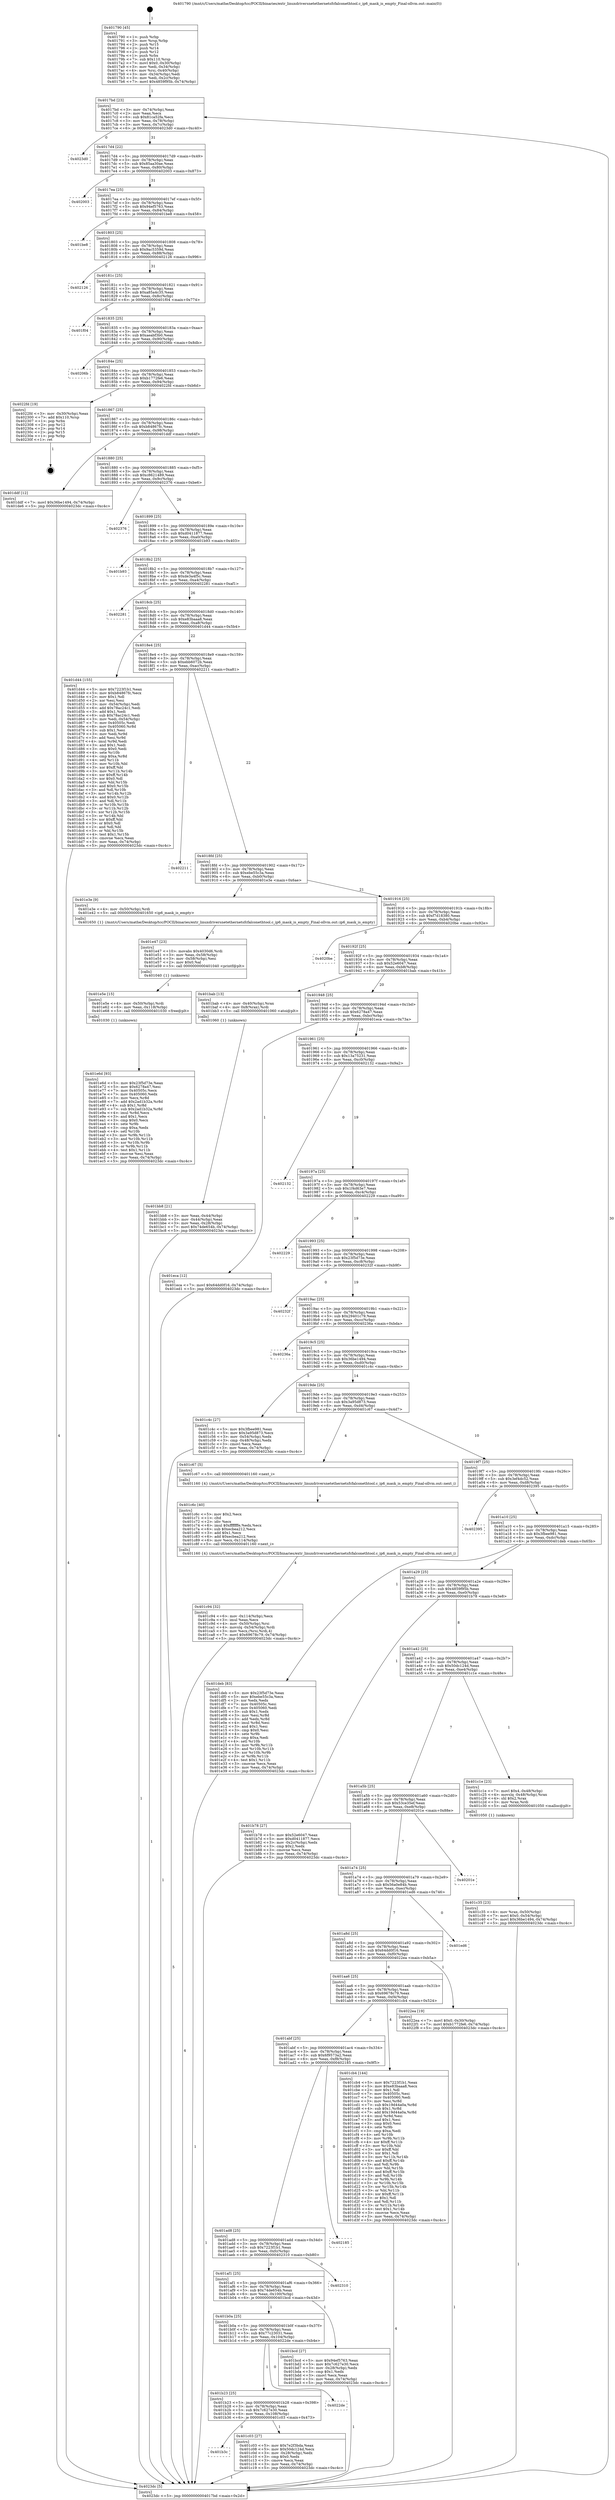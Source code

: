 digraph "0x401790" {
  label = "0x401790 (/mnt/c/Users/mathe/Desktop/tcc/POCII/binaries/extr_linuxdriversnetethernetsfcfalconethtool.c_ip6_mask_is_empty_Final-ollvm.out::main(0))"
  labelloc = "t"
  node[shape=record]

  Entry [label="",width=0.3,height=0.3,shape=circle,fillcolor=black,style=filled]
  "0x4017bd" [label="{
     0x4017bd [23]\l
     | [instrs]\l
     &nbsp;&nbsp;0x4017bd \<+3\>: mov -0x74(%rbp),%eax\l
     &nbsp;&nbsp;0x4017c0 \<+2\>: mov %eax,%ecx\l
     &nbsp;&nbsp;0x4017c2 \<+6\>: sub $0x81ca52fa,%ecx\l
     &nbsp;&nbsp;0x4017c8 \<+3\>: mov %eax,-0x78(%rbp)\l
     &nbsp;&nbsp;0x4017cb \<+3\>: mov %ecx,-0x7c(%rbp)\l
     &nbsp;&nbsp;0x4017ce \<+6\>: je 00000000004023d0 \<main+0xc40\>\l
  }"]
  "0x4023d0" [label="{
     0x4023d0\l
  }", style=dashed]
  "0x4017d4" [label="{
     0x4017d4 [22]\l
     | [instrs]\l
     &nbsp;&nbsp;0x4017d4 \<+5\>: jmp 00000000004017d9 \<main+0x49\>\l
     &nbsp;&nbsp;0x4017d9 \<+3\>: mov -0x78(%rbp),%eax\l
     &nbsp;&nbsp;0x4017dc \<+5\>: sub $0x85aa30ae,%eax\l
     &nbsp;&nbsp;0x4017e1 \<+3\>: mov %eax,-0x80(%rbp)\l
     &nbsp;&nbsp;0x4017e4 \<+6\>: je 0000000000402003 \<main+0x873\>\l
  }"]
  Exit [label="",width=0.3,height=0.3,shape=circle,fillcolor=black,style=filled,peripheries=2]
  "0x402003" [label="{
     0x402003\l
  }", style=dashed]
  "0x4017ea" [label="{
     0x4017ea [25]\l
     | [instrs]\l
     &nbsp;&nbsp;0x4017ea \<+5\>: jmp 00000000004017ef \<main+0x5f\>\l
     &nbsp;&nbsp;0x4017ef \<+3\>: mov -0x78(%rbp),%eax\l
     &nbsp;&nbsp;0x4017f2 \<+5\>: sub $0x94ef5763,%eax\l
     &nbsp;&nbsp;0x4017f7 \<+6\>: mov %eax,-0x84(%rbp)\l
     &nbsp;&nbsp;0x4017fd \<+6\>: je 0000000000401be8 \<main+0x458\>\l
  }"]
  "0x401e6d" [label="{
     0x401e6d [93]\l
     | [instrs]\l
     &nbsp;&nbsp;0x401e6d \<+5\>: mov $0x23f5d73e,%eax\l
     &nbsp;&nbsp;0x401e72 \<+5\>: mov $0x6278a47,%esi\l
     &nbsp;&nbsp;0x401e77 \<+7\>: mov 0x40505c,%ecx\l
     &nbsp;&nbsp;0x401e7e \<+7\>: mov 0x405060,%edx\l
     &nbsp;&nbsp;0x401e85 \<+3\>: mov %ecx,%r8d\l
     &nbsp;&nbsp;0x401e88 \<+7\>: add $0x2ad1b32a,%r8d\l
     &nbsp;&nbsp;0x401e8f \<+4\>: sub $0x1,%r8d\l
     &nbsp;&nbsp;0x401e93 \<+7\>: sub $0x2ad1b32a,%r8d\l
     &nbsp;&nbsp;0x401e9a \<+4\>: imul %r8d,%ecx\l
     &nbsp;&nbsp;0x401e9e \<+3\>: and $0x1,%ecx\l
     &nbsp;&nbsp;0x401ea1 \<+3\>: cmp $0x0,%ecx\l
     &nbsp;&nbsp;0x401ea4 \<+4\>: sete %r9b\l
     &nbsp;&nbsp;0x401ea8 \<+3\>: cmp $0xa,%edx\l
     &nbsp;&nbsp;0x401eab \<+4\>: setl %r10b\l
     &nbsp;&nbsp;0x401eaf \<+3\>: mov %r9b,%r11b\l
     &nbsp;&nbsp;0x401eb2 \<+3\>: and %r10b,%r11b\l
     &nbsp;&nbsp;0x401eb5 \<+3\>: xor %r10b,%r9b\l
     &nbsp;&nbsp;0x401eb8 \<+3\>: or %r9b,%r11b\l
     &nbsp;&nbsp;0x401ebb \<+4\>: test $0x1,%r11b\l
     &nbsp;&nbsp;0x401ebf \<+3\>: cmovne %esi,%eax\l
     &nbsp;&nbsp;0x401ec2 \<+3\>: mov %eax,-0x74(%rbp)\l
     &nbsp;&nbsp;0x401ec5 \<+5\>: jmp 00000000004023dc \<main+0xc4c\>\l
  }"]
  "0x401be8" [label="{
     0x401be8\l
  }", style=dashed]
  "0x401803" [label="{
     0x401803 [25]\l
     | [instrs]\l
     &nbsp;&nbsp;0x401803 \<+5\>: jmp 0000000000401808 \<main+0x78\>\l
     &nbsp;&nbsp;0x401808 \<+3\>: mov -0x78(%rbp),%eax\l
     &nbsp;&nbsp;0x40180b \<+5\>: sub $0x9ac5359d,%eax\l
     &nbsp;&nbsp;0x401810 \<+6\>: mov %eax,-0x88(%rbp)\l
     &nbsp;&nbsp;0x401816 \<+6\>: je 0000000000402126 \<main+0x996\>\l
  }"]
  "0x401e5e" [label="{
     0x401e5e [15]\l
     | [instrs]\l
     &nbsp;&nbsp;0x401e5e \<+4\>: mov -0x50(%rbp),%rdi\l
     &nbsp;&nbsp;0x401e62 \<+6\>: mov %eax,-0x118(%rbp)\l
     &nbsp;&nbsp;0x401e68 \<+5\>: call 0000000000401030 \<free@plt\>\l
     | [calls]\l
     &nbsp;&nbsp;0x401030 \{1\} (unknown)\l
  }"]
  "0x402126" [label="{
     0x402126\l
  }", style=dashed]
  "0x40181c" [label="{
     0x40181c [25]\l
     | [instrs]\l
     &nbsp;&nbsp;0x40181c \<+5\>: jmp 0000000000401821 \<main+0x91\>\l
     &nbsp;&nbsp;0x401821 \<+3\>: mov -0x78(%rbp),%eax\l
     &nbsp;&nbsp;0x401824 \<+5\>: sub $0xa85a4c35,%eax\l
     &nbsp;&nbsp;0x401829 \<+6\>: mov %eax,-0x8c(%rbp)\l
     &nbsp;&nbsp;0x40182f \<+6\>: je 0000000000401f04 \<main+0x774\>\l
  }"]
  "0x401e47" [label="{
     0x401e47 [23]\l
     | [instrs]\l
     &nbsp;&nbsp;0x401e47 \<+10\>: movabs $0x4030d6,%rdi\l
     &nbsp;&nbsp;0x401e51 \<+3\>: mov %eax,-0x58(%rbp)\l
     &nbsp;&nbsp;0x401e54 \<+3\>: mov -0x58(%rbp),%esi\l
     &nbsp;&nbsp;0x401e57 \<+2\>: mov $0x0,%al\l
     &nbsp;&nbsp;0x401e59 \<+5\>: call 0000000000401040 \<printf@plt\>\l
     | [calls]\l
     &nbsp;&nbsp;0x401040 \{1\} (unknown)\l
  }"]
  "0x401f04" [label="{
     0x401f04\l
  }", style=dashed]
  "0x401835" [label="{
     0x401835 [25]\l
     | [instrs]\l
     &nbsp;&nbsp;0x401835 \<+5\>: jmp 000000000040183a \<main+0xaa\>\l
     &nbsp;&nbsp;0x40183a \<+3\>: mov -0x78(%rbp),%eax\l
     &nbsp;&nbsp;0x40183d \<+5\>: sub $0xaeabf3b0,%eax\l
     &nbsp;&nbsp;0x401842 \<+6\>: mov %eax,-0x90(%rbp)\l
     &nbsp;&nbsp;0x401848 \<+6\>: je 000000000040206b \<main+0x8db\>\l
  }"]
  "0x401c94" [label="{
     0x401c94 [32]\l
     | [instrs]\l
     &nbsp;&nbsp;0x401c94 \<+6\>: mov -0x114(%rbp),%ecx\l
     &nbsp;&nbsp;0x401c9a \<+3\>: imul %eax,%ecx\l
     &nbsp;&nbsp;0x401c9d \<+4\>: mov -0x50(%rbp),%rsi\l
     &nbsp;&nbsp;0x401ca1 \<+4\>: movslq -0x54(%rbp),%rdi\l
     &nbsp;&nbsp;0x401ca5 \<+3\>: mov %ecx,(%rsi,%rdi,4)\l
     &nbsp;&nbsp;0x401ca8 \<+7\>: movl $0x69678c79,-0x74(%rbp)\l
     &nbsp;&nbsp;0x401caf \<+5\>: jmp 00000000004023dc \<main+0xc4c\>\l
  }"]
  "0x40206b" [label="{
     0x40206b\l
  }", style=dashed]
  "0x40184e" [label="{
     0x40184e [25]\l
     | [instrs]\l
     &nbsp;&nbsp;0x40184e \<+5\>: jmp 0000000000401853 \<main+0xc3\>\l
     &nbsp;&nbsp;0x401853 \<+3\>: mov -0x78(%rbp),%eax\l
     &nbsp;&nbsp;0x401856 \<+5\>: sub $0xb1772fe6,%eax\l
     &nbsp;&nbsp;0x40185b \<+6\>: mov %eax,-0x94(%rbp)\l
     &nbsp;&nbsp;0x401861 \<+6\>: je 00000000004022fd \<main+0xb6d\>\l
  }"]
  "0x401c6c" [label="{
     0x401c6c [40]\l
     | [instrs]\l
     &nbsp;&nbsp;0x401c6c \<+5\>: mov $0x2,%ecx\l
     &nbsp;&nbsp;0x401c71 \<+1\>: cltd\l
     &nbsp;&nbsp;0x401c72 \<+2\>: idiv %ecx\l
     &nbsp;&nbsp;0x401c74 \<+6\>: imul $0xfffffffe,%edx,%ecx\l
     &nbsp;&nbsp;0x401c7a \<+6\>: sub $0xecbea212,%ecx\l
     &nbsp;&nbsp;0x401c80 \<+3\>: add $0x1,%ecx\l
     &nbsp;&nbsp;0x401c83 \<+6\>: add $0xecbea212,%ecx\l
     &nbsp;&nbsp;0x401c89 \<+6\>: mov %ecx,-0x114(%rbp)\l
     &nbsp;&nbsp;0x401c8f \<+5\>: call 0000000000401160 \<next_i\>\l
     | [calls]\l
     &nbsp;&nbsp;0x401160 \{4\} (/mnt/c/Users/mathe/Desktop/tcc/POCII/binaries/extr_linuxdriversnetethernetsfcfalconethtool.c_ip6_mask_is_empty_Final-ollvm.out::next_i)\l
  }"]
  "0x4022fd" [label="{
     0x4022fd [19]\l
     | [instrs]\l
     &nbsp;&nbsp;0x4022fd \<+3\>: mov -0x30(%rbp),%eax\l
     &nbsp;&nbsp;0x402300 \<+7\>: add $0x110,%rsp\l
     &nbsp;&nbsp;0x402307 \<+1\>: pop %rbx\l
     &nbsp;&nbsp;0x402308 \<+2\>: pop %r12\l
     &nbsp;&nbsp;0x40230a \<+2\>: pop %r14\l
     &nbsp;&nbsp;0x40230c \<+2\>: pop %r15\l
     &nbsp;&nbsp;0x40230e \<+1\>: pop %rbp\l
     &nbsp;&nbsp;0x40230f \<+1\>: ret\l
  }"]
  "0x401867" [label="{
     0x401867 [25]\l
     | [instrs]\l
     &nbsp;&nbsp;0x401867 \<+5\>: jmp 000000000040186c \<main+0xdc\>\l
     &nbsp;&nbsp;0x40186c \<+3\>: mov -0x78(%rbp),%eax\l
     &nbsp;&nbsp;0x40186f \<+5\>: sub $0xb84867fc,%eax\l
     &nbsp;&nbsp;0x401874 \<+6\>: mov %eax,-0x98(%rbp)\l
     &nbsp;&nbsp;0x40187a \<+6\>: je 0000000000401ddf \<main+0x64f\>\l
  }"]
  "0x401c35" [label="{
     0x401c35 [23]\l
     | [instrs]\l
     &nbsp;&nbsp;0x401c35 \<+4\>: mov %rax,-0x50(%rbp)\l
     &nbsp;&nbsp;0x401c39 \<+7\>: movl $0x0,-0x54(%rbp)\l
     &nbsp;&nbsp;0x401c40 \<+7\>: movl $0x36be1494,-0x74(%rbp)\l
     &nbsp;&nbsp;0x401c47 \<+5\>: jmp 00000000004023dc \<main+0xc4c\>\l
  }"]
  "0x401ddf" [label="{
     0x401ddf [12]\l
     | [instrs]\l
     &nbsp;&nbsp;0x401ddf \<+7\>: movl $0x36be1494,-0x74(%rbp)\l
     &nbsp;&nbsp;0x401de6 \<+5\>: jmp 00000000004023dc \<main+0xc4c\>\l
  }"]
  "0x401880" [label="{
     0x401880 [25]\l
     | [instrs]\l
     &nbsp;&nbsp;0x401880 \<+5\>: jmp 0000000000401885 \<main+0xf5\>\l
     &nbsp;&nbsp;0x401885 \<+3\>: mov -0x78(%rbp),%eax\l
     &nbsp;&nbsp;0x401888 \<+5\>: sub $0xc8621489,%eax\l
     &nbsp;&nbsp;0x40188d \<+6\>: mov %eax,-0x9c(%rbp)\l
     &nbsp;&nbsp;0x401893 \<+6\>: je 0000000000402376 \<main+0xbe6\>\l
  }"]
  "0x401b3c" [label="{
     0x401b3c\l
  }", style=dashed]
  "0x402376" [label="{
     0x402376\l
  }", style=dashed]
  "0x401899" [label="{
     0x401899 [25]\l
     | [instrs]\l
     &nbsp;&nbsp;0x401899 \<+5\>: jmp 000000000040189e \<main+0x10e\>\l
     &nbsp;&nbsp;0x40189e \<+3\>: mov -0x78(%rbp),%eax\l
     &nbsp;&nbsp;0x4018a1 \<+5\>: sub $0xd0411877,%eax\l
     &nbsp;&nbsp;0x4018a6 \<+6\>: mov %eax,-0xa0(%rbp)\l
     &nbsp;&nbsp;0x4018ac \<+6\>: je 0000000000401b93 \<main+0x403\>\l
  }"]
  "0x401c03" [label="{
     0x401c03 [27]\l
     | [instrs]\l
     &nbsp;&nbsp;0x401c03 \<+5\>: mov $0x7e2f3bda,%eax\l
     &nbsp;&nbsp;0x401c08 \<+5\>: mov $0x50dc124d,%ecx\l
     &nbsp;&nbsp;0x401c0d \<+3\>: mov -0x28(%rbp),%edx\l
     &nbsp;&nbsp;0x401c10 \<+3\>: cmp $0x0,%edx\l
     &nbsp;&nbsp;0x401c13 \<+3\>: cmove %ecx,%eax\l
     &nbsp;&nbsp;0x401c16 \<+3\>: mov %eax,-0x74(%rbp)\l
     &nbsp;&nbsp;0x401c19 \<+5\>: jmp 00000000004023dc \<main+0xc4c\>\l
  }"]
  "0x401b93" [label="{
     0x401b93\l
  }", style=dashed]
  "0x4018b2" [label="{
     0x4018b2 [25]\l
     | [instrs]\l
     &nbsp;&nbsp;0x4018b2 \<+5\>: jmp 00000000004018b7 \<main+0x127\>\l
     &nbsp;&nbsp;0x4018b7 \<+3\>: mov -0x78(%rbp),%eax\l
     &nbsp;&nbsp;0x4018ba \<+5\>: sub $0xde3a4f5c,%eax\l
     &nbsp;&nbsp;0x4018bf \<+6\>: mov %eax,-0xa4(%rbp)\l
     &nbsp;&nbsp;0x4018c5 \<+6\>: je 0000000000402281 \<main+0xaf1\>\l
  }"]
  "0x401b23" [label="{
     0x401b23 [25]\l
     | [instrs]\l
     &nbsp;&nbsp;0x401b23 \<+5\>: jmp 0000000000401b28 \<main+0x398\>\l
     &nbsp;&nbsp;0x401b28 \<+3\>: mov -0x78(%rbp),%eax\l
     &nbsp;&nbsp;0x401b2b \<+5\>: sub $0x7c627e30,%eax\l
     &nbsp;&nbsp;0x401b30 \<+6\>: mov %eax,-0x108(%rbp)\l
     &nbsp;&nbsp;0x401b36 \<+6\>: je 0000000000401c03 \<main+0x473\>\l
  }"]
  "0x402281" [label="{
     0x402281\l
  }", style=dashed]
  "0x4018cb" [label="{
     0x4018cb [25]\l
     | [instrs]\l
     &nbsp;&nbsp;0x4018cb \<+5\>: jmp 00000000004018d0 \<main+0x140\>\l
     &nbsp;&nbsp;0x4018d0 \<+3\>: mov -0x78(%rbp),%eax\l
     &nbsp;&nbsp;0x4018d3 \<+5\>: sub $0xe83baaa8,%eax\l
     &nbsp;&nbsp;0x4018d8 \<+6\>: mov %eax,-0xa8(%rbp)\l
     &nbsp;&nbsp;0x4018de \<+6\>: je 0000000000401d44 \<main+0x5b4\>\l
  }"]
  "0x4022de" [label="{
     0x4022de\l
  }", style=dashed]
  "0x401d44" [label="{
     0x401d44 [155]\l
     | [instrs]\l
     &nbsp;&nbsp;0x401d44 \<+5\>: mov $0x7223f1b1,%eax\l
     &nbsp;&nbsp;0x401d49 \<+5\>: mov $0xb84867fc,%ecx\l
     &nbsp;&nbsp;0x401d4e \<+2\>: mov $0x1,%dl\l
     &nbsp;&nbsp;0x401d50 \<+2\>: xor %esi,%esi\l
     &nbsp;&nbsp;0x401d52 \<+3\>: mov -0x54(%rbp),%edi\l
     &nbsp;&nbsp;0x401d55 \<+6\>: add $0x78ac24c1,%edi\l
     &nbsp;&nbsp;0x401d5b \<+3\>: add $0x1,%edi\l
     &nbsp;&nbsp;0x401d5e \<+6\>: sub $0x78ac24c1,%edi\l
     &nbsp;&nbsp;0x401d64 \<+3\>: mov %edi,-0x54(%rbp)\l
     &nbsp;&nbsp;0x401d67 \<+7\>: mov 0x40505c,%edi\l
     &nbsp;&nbsp;0x401d6e \<+8\>: mov 0x405060,%r8d\l
     &nbsp;&nbsp;0x401d76 \<+3\>: sub $0x1,%esi\l
     &nbsp;&nbsp;0x401d79 \<+3\>: mov %edi,%r9d\l
     &nbsp;&nbsp;0x401d7c \<+3\>: add %esi,%r9d\l
     &nbsp;&nbsp;0x401d7f \<+4\>: imul %r9d,%edi\l
     &nbsp;&nbsp;0x401d83 \<+3\>: and $0x1,%edi\l
     &nbsp;&nbsp;0x401d86 \<+3\>: cmp $0x0,%edi\l
     &nbsp;&nbsp;0x401d89 \<+4\>: sete %r10b\l
     &nbsp;&nbsp;0x401d8d \<+4\>: cmp $0xa,%r8d\l
     &nbsp;&nbsp;0x401d91 \<+4\>: setl %r11b\l
     &nbsp;&nbsp;0x401d95 \<+3\>: mov %r10b,%bl\l
     &nbsp;&nbsp;0x401d98 \<+3\>: xor $0xff,%bl\l
     &nbsp;&nbsp;0x401d9b \<+3\>: mov %r11b,%r14b\l
     &nbsp;&nbsp;0x401d9e \<+4\>: xor $0xff,%r14b\l
     &nbsp;&nbsp;0x401da2 \<+3\>: xor $0x0,%dl\l
     &nbsp;&nbsp;0x401da5 \<+3\>: mov %bl,%r15b\l
     &nbsp;&nbsp;0x401da8 \<+4\>: and $0x0,%r15b\l
     &nbsp;&nbsp;0x401dac \<+3\>: and %dl,%r10b\l
     &nbsp;&nbsp;0x401daf \<+3\>: mov %r14b,%r12b\l
     &nbsp;&nbsp;0x401db2 \<+4\>: and $0x0,%r12b\l
     &nbsp;&nbsp;0x401db6 \<+3\>: and %dl,%r11b\l
     &nbsp;&nbsp;0x401db9 \<+3\>: or %r10b,%r15b\l
     &nbsp;&nbsp;0x401dbc \<+3\>: or %r11b,%r12b\l
     &nbsp;&nbsp;0x401dbf \<+3\>: xor %r12b,%r15b\l
     &nbsp;&nbsp;0x401dc2 \<+3\>: or %r14b,%bl\l
     &nbsp;&nbsp;0x401dc5 \<+3\>: xor $0xff,%bl\l
     &nbsp;&nbsp;0x401dc8 \<+3\>: or $0x0,%dl\l
     &nbsp;&nbsp;0x401dcb \<+2\>: and %dl,%bl\l
     &nbsp;&nbsp;0x401dcd \<+3\>: or %bl,%r15b\l
     &nbsp;&nbsp;0x401dd0 \<+4\>: test $0x1,%r15b\l
     &nbsp;&nbsp;0x401dd4 \<+3\>: cmovne %ecx,%eax\l
     &nbsp;&nbsp;0x401dd7 \<+3\>: mov %eax,-0x74(%rbp)\l
     &nbsp;&nbsp;0x401dda \<+5\>: jmp 00000000004023dc \<main+0xc4c\>\l
  }"]
  "0x4018e4" [label="{
     0x4018e4 [25]\l
     | [instrs]\l
     &nbsp;&nbsp;0x4018e4 \<+5\>: jmp 00000000004018e9 \<main+0x159\>\l
     &nbsp;&nbsp;0x4018e9 \<+3\>: mov -0x78(%rbp),%eax\l
     &nbsp;&nbsp;0x4018ec \<+5\>: sub $0xebb6072b,%eax\l
     &nbsp;&nbsp;0x4018f1 \<+6\>: mov %eax,-0xac(%rbp)\l
     &nbsp;&nbsp;0x4018f7 \<+6\>: je 0000000000402211 \<main+0xa81\>\l
  }"]
  "0x401b0a" [label="{
     0x401b0a [25]\l
     | [instrs]\l
     &nbsp;&nbsp;0x401b0a \<+5\>: jmp 0000000000401b0f \<main+0x37f\>\l
     &nbsp;&nbsp;0x401b0f \<+3\>: mov -0x78(%rbp),%eax\l
     &nbsp;&nbsp;0x401b12 \<+5\>: sub $0x77c23031,%eax\l
     &nbsp;&nbsp;0x401b17 \<+6\>: mov %eax,-0x104(%rbp)\l
     &nbsp;&nbsp;0x401b1d \<+6\>: je 00000000004022de \<main+0xb4e\>\l
  }"]
  "0x402211" [label="{
     0x402211\l
  }", style=dashed]
  "0x4018fd" [label="{
     0x4018fd [25]\l
     | [instrs]\l
     &nbsp;&nbsp;0x4018fd \<+5\>: jmp 0000000000401902 \<main+0x172\>\l
     &nbsp;&nbsp;0x401902 \<+3\>: mov -0x78(%rbp),%eax\l
     &nbsp;&nbsp;0x401905 \<+5\>: sub $0xebe55c3a,%eax\l
     &nbsp;&nbsp;0x40190a \<+6\>: mov %eax,-0xb0(%rbp)\l
     &nbsp;&nbsp;0x401910 \<+6\>: je 0000000000401e3e \<main+0x6ae\>\l
  }"]
  "0x401bcd" [label="{
     0x401bcd [27]\l
     | [instrs]\l
     &nbsp;&nbsp;0x401bcd \<+5\>: mov $0x94ef5763,%eax\l
     &nbsp;&nbsp;0x401bd2 \<+5\>: mov $0x7c627e30,%ecx\l
     &nbsp;&nbsp;0x401bd7 \<+3\>: mov -0x28(%rbp),%edx\l
     &nbsp;&nbsp;0x401bda \<+3\>: cmp $0x1,%edx\l
     &nbsp;&nbsp;0x401bdd \<+3\>: cmovl %ecx,%eax\l
     &nbsp;&nbsp;0x401be0 \<+3\>: mov %eax,-0x74(%rbp)\l
     &nbsp;&nbsp;0x401be3 \<+5\>: jmp 00000000004023dc \<main+0xc4c\>\l
  }"]
  "0x401e3e" [label="{
     0x401e3e [9]\l
     | [instrs]\l
     &nbsp;&nbsp;0x401e3e \<+4\>: mov -0x50(%rbp),%rdi\l
     &nbsp;&nbsp;0x401e42 \<+5\>: call 0000000000401650 \<ip6_mask_is_empty\>\l
     | [calls]\l
     &nbsp;&nbsp;0x401650 \{1\} (/mnt/c/Users/mathe/Desktop/tcc/POCII/binaries/extr_linuxdriversnetethernetsfcfalconethtool.c_ip6_mask_is_empty_Final-ollvm.out::ip6_mask_is_empty)\l
  }"]
  "0x401916" [label="{
     0x401916 [25]\l
     | [instrs]\l
     &nbsp;&nbsp;0x401916 \<+5\>: jmp 000000000040191b \<main+0x18b\>\l
     &nbsp;&nbsp;0x40191b \<+3\>: mov -0x78(%rbp),%eax\l
     &nbsp;&nbsp;0x40191e \<+5\>: sub $0xf7d18380,%eax\l
     &nbsp;&nbsp;0x401923 \<+6\>: mov %eax,-0xb4(%rbp)\l
     &nbsp;&nbsp;0x401929 \<+6\>: je 00000000004020be \<main+0x92e\>\l
  }"]
  "0x401af1" [label="{
     0x401af1 [25]\l
     | [instrs]\l
     &nbsp;&nbsp;0x401af1 \<+5\>: jmp 0000000000401af6 \<main+0x366\>\l
     &nbsp;&nbsp;0x401af6 \<+3\>: mov -0x78(%rbp),%eax\l
     &nbsp;&nbsp;0x401af9 \<+5\>: sub $0x74de654b,%eax\l
     &nbsp;&nbsp;0x401afe \<+6\>: mov %eax,-0x100(%rbp)\l
     &nbsp;&nbsp;0x401b04 \<+6\>: je 0000000000401bcd \<main+0x43d\>\l
  }"]
  "0x4020be" [label="{
     0x4020be\l
  }", style=dashed]
  "0x40192f" [label="{
     0x40192f [25]\l
     | [instrs]\l
     &nbsp;&nbsp;0x40192f \<+5\>: jmp 0000000000401934 \<main+0x1a4\>\l
     &nbsp;&nbsp;0x401934 \<+3\>: mov -0x78(%rbp),%eax\l
     &nbsp;&nbsp;0x401937 \<+5\>: sub $0x52e6047,%eax\l
     &nbsp;&nbsp;0x40193c \<+6\>: mov %eax,-0xb8(%rbp)\l
     &nbsp;&nbsp;0x401942 \<+6\>: je 0000000000401bab \<main+0x41b\>\l
  }"]
  "0x402310" [label="{
     0x402310\l
  }", style=dashed]
  "0x401bab" [label="{
     0x401bab [13]\l
     | [instrs]\l
     &nbsp;&nbsp;0x401bab \<+4\>: mov -0x40(%rbp),%rax\l
     &nbsp;&nbsp;0x401baf \<+4\>: mov 0x8(%rax),%rdi\l
     &nbsp;&nbsp;0x401bb3 \<+5\>: call 0000000000401060 \<atoi@plt\>\l
     | [calls]\l
     &nbsp;&nbsp;0x401060 \{1\} (unknown)\l
  }"]
  "0x401948" [label="{
     0x401948 [25]\l
     | [instrs]\l
     &nbsp;&nbsp;0x401948 \<+5\>: jmp 000000000040194d \<main+0x1bd\>\l
     &nbsp;&nbsp;0x40194d \<+3\>: mov -0x78(%rbp),%eax\l
     &nbsp;&nbsp;0x401950 \<+5\>: sub $0x6278a47,%eax\l
     &nbsp;&nbsp;0x401955 \<+6\>: mov %eax,-0xbc(%rbp)\l
     &nbsp;&nbsp;0x40195b \<+6\>: je 0000000000401eca \<main+0x73a\>\l
  }"]
  "0x401ad8" [label="{
     0x401ad8 [25]\l
     | [instrs]\l
     &nbsp;&nbsp;0x401ad8 \<+5\>: jmp 0000000000401add \<main+0x34d\>\l
     &nbsp;&nbsp;0x401add \<+3\>: mov -0x78(%rbp),%eax\l
     &nbsp;&nbsp;0x401ae0 \<+5\>: sub $0x7223f1b1,%eax\l
     &nbsp;&nbsp;0x401ae5 \<+6\>: mov %eax,-0xfc(%rbp)\l
     &nbsp;&nbsp;0x401aeb \<+6\>: je 0000000000402310 \<main+0xb80\>\l
  }"]
  "0x401eca" [label="{
     0x401eca [12]\l
     | [instrs]\l
     &nbsp;&nbsp;0x401eca \<+7\>: movl $0x64dd0f16,-0x74(%rbp)\l
     &nbsp;&nbsp;0x401ed1 \<+5\>: jmp 00000000004023dc \<main+0xc4c\>\l
  }"]
  "0x401961" [label="{
     0x401961 [25]\l
     | [instrs]\l
     &nbsp;&nbsp;0x401961 \<+5\>: jmp 0000000000401966 \<main+0x1d6\>\l
     &nbsp;&nbsp;0x401966 \<+3\>: mov -0x78(%rbp),%eax\l
     &nbsp;&nbsp;0x401969 \<+5\>: sub $0x13a75231,%eax\l
     &nbsp;&nbsp;0x40196e \<+6\>: mov %eax,-0xc0(%rbp)\l
     &nbsp;&nbsp;0x401974 \<+6\>: je 0000000000402132 \<main+0x9a2\>\l
  }"]
  "0x402185" [label="{
     0x402185\l
  }", style=dashed]
  "0x402132" [label="{
     0x402132\l
  }", style=dashed]
  "0x40197a" [label="{
     0x40197a [25]\l
     | [instrs]\l
     &nbsp;&nbsp;0x40197a \<+5\>: jmp 000000000040197f \<main+0x1ef\>\l
     &nbsp;&nbsp;0x40197f \<+3\>: mov -0x78(%rbp),%eax\l
     &nbsp;&nbsp;0x401982 \<+5\>: sub $0x1f4d63e7,%eax\l
     &nbsp;&nbsp;0x401987 \<+6\>: mov %eax,-0xc4(%rbp)\l
     &nbsp;&nbsp;0x40198d \<+6\>: je 0000000000402229 \<main+0xa99\>\l
  }"]
  "0x401abf" [label="{
     0x401abf [25]\l
     | [instrs]\l
     &nbsp;&nbsp;0x401abf \<+5\>: jmp 0000000000401ac4 \<main+0x334\>\l
     &nbsp;&nbsp;0x401ac4 \<+3\>: mov -0x78(%rbp),%eax\l
     &nbsp;&nbsp;0x401ac7 \<+5\>: sub $0x6f9573a2,%eax\l
     &nbsp;&nbsp;0x401acc \<+6\>: mov %eax,-0xf8(%rbp)\l
     &nbsp;&nbsp;0x401ad2 \<+6\>: je 0000000000402185 \<main+0x9f5\>\l
  }"]
  "0x402229" [label="{
     0x402229\l
  }", style=dashed]
  "0x401993" [label="{
     0x401993 [25]\l
     | [instrs]\l
     &nbsp;&nbsp;0x401993 \<+5\>: jmp 0000000000401998 \<main+0x208\>\l
     &nbsp;&nbsp;0x401998 \<+3\>: mov -0x78(%rbp),%eax\l
     &nbsp;&nbsp;0x40199b \<+5\>: sub $0x23f5d73e,%eax\l
     &nbsp;&nbsp;0x4019a0 \<+6\>: mov %eax,-0xc8(%rbp)\l
     &nbsp;&nbsp;0x4019a6 \<+6\>: je 000000000040232f \<main+0xb9f\>\l
  }"]
  "0x401cb4" [label="{
     0x401cb4 [144]\l
     | [instrs]\l
     &nbsp;&nbsp;0x401cb4 \<+5\>: mov $0x7223f1b1,%eax\l
     &nbsp;&nbsp;0x401cb9 \<+5\>: mov $0xe83baaa8,%ecx\l
     &nbsp;&nbsp;0x401cbe \<+2\>: mov $0x1,%dl\l
     &nbsp;&nbsp;0x401cc0 \<+7\>: mov 0x40505c,%esi\l
     &nbsp;&nbsp;0x401cc7 \<+7\>: mov 0x405060,%edi\l
     &nbsp;&nbsp;0x401cce \<+3\>: mov %esi,%r8d\l
     &nbsp;&nbsp;0x401cd1 \<+7\>: sub $0x19d44a0a,%r8d\l
     &nbsp;&nbsp;0x401cd8 \<+4\>: sub $0x1,%r8d\l
     &nbsp;&nbsp;0x401cdc \<+7\>: add $0x19d44a0a,%r8d\l
     &nbsp;&nbsp;0x401ce3 \<+4\>: imul %r8d,%esi\l
     &nbsp;&nbsp;0x401ce7 \<+3\>: and $0x1,%esi\l
     &nbsp;&nbsp;0x401cea \<+3\>: cmp $0x0,%esi\l
     &nbsp;&nbsp;0x401ced \<+4\>: sete %r9b\l
     &nbsp;&nbsp;0x401cf1 \<+3\>: cmp $0xa,%edi\l
     &nbsp;&nbsp;0x401cf4 \<+4\>: setl %r10b\l
     &nbsp;&nbsp;0x401cf8 \<+3\>: mov %r9b,%r11b\l
     &nbsp;&nbsp;0x401cfb \<+4\>: xor $0xff,%r11b\l
     &nbsp;&nbsp;0x401cff \<+3\>: mov %r10b,%bl\l
     &nbsp;&nbsp;0x401d02 \<+3\>: xor $0xff,%bl\l
     &nbsp;&nbsp;0x401d05 \<+3\>: xor $0x1,%dl\l
     &nbsp;&nbsp;0x401d08 \<+3\>: mov %r11b,%r14b\l
     &nbsp;&nbsp;0x401d0b \<+4\>: and $0xff,%r14b\l
     &nbsp;&nbsp;0x401d0f \<+3\>: and %dl,%r9b\l
     &nbsp;&nbsp;0x401d12 \<+3\>: mov %bl,%r15b\l
     &nbsp;&nbsp;0x401d15 \<+4\>: and $0xff,%r15b\l
     &nbsp;&nbsp;0x401d19 \<+3\>: and %dl,%r10b\l
     &nbsp;&nbsp;0x401d1c \<+3\>: or %r9b,%r14b\l
     &nbsp;&nbsp;0x401d1f \<+3\>: or %r10b,%r15b\l
     &nbsp;&nbsp;0x401d22 \<+3\>: xor %r15b,%r14b\l
     &nbsp;&nbsp;0x401d25 \<+3\>: or %bl,%r11b\l
     &nbsp;&nbsp;0x401d28 \<+4\>: xor $0xff,%r11b\l
     &nbsp;&nbsp;0x401d2c \<+3\>: or $0x1,%dl\l
     &nbsp;&nbsp;0x401d2f \<+3\>: and %dl,%r11b\l
     &nbsp;&nbsp;0x401d32 \<+3\>: or %r11b,%r14b\l
     &nbsp;&nbsp;0x401d35 \<+4\>: test $0x1,%r14b\l
     &nbsp;&nbsp;0x401d39 \<+3\>: cmovne %ecx,%eax\l
     &nbsp;&nbsp;0x401d3c \<+3\>: mov %eax,-0x74(%rbp)\l
     &nbsp;&nbsp;0x401d3f \<+5\>: jmp 00000000004023dc \<main+0xc4c\>\l
  }"]
  "0x40232f" [label="{
     0x40232f\l
  }", style=dashed]
  "0x4019ac" [label="{
     0x4019ac [25]\l
     | [instrs]\l
     &nbsp;&nbsp;0x4019ac \<+5\>: jmp 00000000004019b1 \<main+0x221\>\l
     &nbsp;&nbsp;0x4019b1 \<+3\>: mov -0x78(%rbp),%eax\l
     &nbsp;&nbsp;0x4019b4 \<+5\>: sub $0x29401c79,%eax\l
     &nbsp;&nbsp;0x4019b9 \<+6\>: mov %eax,-0xcc(%rbp)\l
     &nbsp;&nbsp;0x4019bf \<+6\>: je 000000000040236a \<main+0xbda\>\l
  }"]
  "0x401aa6" [label="{
     0x401aa6 [25]\l
     | [instrs]\l
     &nbsp;&nbsp;0x401aa6 \<+5\>: jmp 0000000000401aab \<main+0x31b\>\l
     &nbsp;&nbsp;0x401aab \<+3\>: mov -0x78(%rbp),%eax\l
     &nbsp;&nbsp;0x401aae \<+5\>: sub $0x69678c79,%eax\l
     &nbsp;&nbsp;0x401ab3 \<+6\>: mov %eax,-0xf4(%rbp)\l
     &nbsp;&nbsp;0x401ab9 \<+6\>: je 0000000000401cb4 \<main+0x524\>\l
  }"]
  "0x40236a" [label="{
     0x40236a\l
  }", style=dashed]
  "0x4019c5" [label="{
     0x4019c5 [25]\l
     | [instrs]\l
     &nbsp;&nbsp;0x4019c5 \<+5\>: jmp 00000000004019ca \<main+0x23a\>\l
     &nbsp;&nbsp;0x4019ca \<+3\>: mov -0x78(%rbp),%eax\l
     &nbsp;&nbsp;0x4019cd \<+5\>: sub $0x36be1494,%eax\l
     &nbsp;&nbsp;0x4019d2 \<+6\>: mov %eax,-0xd0(%rbp)\l
     &nbsp;&nbsp;0x4019d8 \<+6\>: je 0000000000401c4c \<main+0x4bc\>\l
  }"]
  "0x4022ea" [label="{
     0x4022ea [19]\l
     | [instrs]\l
     &nbsp;&nbsp;0x4022ea \<+7\>: movl $0x0,-0x30(%rbp)\l
     &nbsp;&nbsp;0x4022f1 \<+7\>: movl $0xb1772fe6,-0x74(%rbp)\l
     &nbsp;&nbsp;0x4022f8 \<+5\>: jmp 00000000004023dc \<main+0xc4c\>\l
  }"]
  "0x401c4c" [label="{
     0x401c4c [27]\l
     | [instrs]\l
     &nbsp;&nbsp;0x401c4c \<+5\>: mov $0x3fbee981,%eax\l
     &nbsp;&nbsp;0x401c51 \<+5\>: mov $0x3a95d873,%ecx\l
     &nbsp;&nbsp;0x401c56 \<+3\>: mov -0x54(%rbp),%edx\l
     &nbsp;&nbsp;0x401c59 \<+3\>: cmp -0x48(%rbp),%edx\l
     &nbsp;&nbsp;0x401c5c \<+3\>: cmovl %ecx,%eax\l
     &nbsp;&nbsp;0x401c5f \<+3\>: mov %eax,-0x74(%rbp)\l
     &nbsp;&nbsp;0x401c62 \<+5\>: jmp 00000000004023dc \<main+0xc4c\>\l
  }"]
  "0x4019de" [label="{
     0x4019de [25]\l
     | [instrs]\l
     &nbsp;&nbsp;0x4019de \<+5\>: jmp 00000000004019e3 \<main+0x253\>\l
     &nbsp;&nbsp;0x4019e3 \<+3\>: mov -0x78(%rbp),%eax\l
     &nbsp;&nbsp;0x4019e6 \<+5\>: sub $0x3a95d873,%eax\l
     &nbsp;&nbsp;0x4019eb \<+6\>: mov %eax,-0xd4(%rbp)\l
     &nbsp;&nbsp;0x4019f1 \<+6\>: je 0000000000401c67 \<main+0x4d7\>\l
  }"]
  "0x401a8d" [label="{
     0x401a8d [25]\l
     | [instrs]\l
     &nbsp;&nbsp;0x401a8d \<+5\>: jmp 0000000000401a92 \<main+0x302\>\l
     &nbsp;&nbsp;0x401a92 \<+3\>: mov -0x78(%rbp),%eax\l
     &nbsp;&nbsp;0x401a95 \<+5\>: sub $0x64dd0f16,%eax\l
     &nbsp;&nbsp;0x401a9a \<+6\>: mov %eax,-0xf0(%rbp)\l
     &nbsp;&nbsp;0x401aa0 \<+6\>: je 00000000004022ea \<main+0xb5a\>\l
  }"]
  "0x401c67" [label="{
     0x401c67 [5]\l
     | [instrs]\l
     &nbsp;&nbsp;0x401c67 \<+5\>: call 0000000000401160 \<next_i\>\l
     | [calls]\l
     &nbsp;&nbsp;0x401160 \{4\} (/mnt/c/Users/mathe/Desktop/tcc/POCII/binaries/extr_linuxdriversnetethernetsfcfalconethtool.c_ip6_mask_is_empty_Final-ollvm.out::next_i)\l
  }"]
  "0x4019f7" [label="{
     0x4019f7 [25]\l
     | [instrs]\l
     &nbsp;&nbsp;0x4019f7 \<+5\>: jmp 00000000004019fc \<main+0x26c\>\l
     &nbsp;&nbsp;0x4019fc \<+3\>: mov -0x78(%rbp),%eax\l
     &nbsp;&nbsp;0x4019ff \<+5\>: sub $0x3ef4dc52,%eax\l
     &nbsp;&nbsp;0x401a04 \<+6\>: mov %eax,-0xd8(%rbp)\l
     &nbsp;&nbsp;0x401a0a \<+6\>: je 0000000000402395 \<main+0xc05\>\l
  }"]
  "0x401ed6" [label="{
     0x401ed6\l
  }", style=dashed]
  "0x402395" [label="{
     0x402395\l
  }", style=dashed]
  "0x401a10" [label="{
     0x401a10 [25]\l
     | [instrs]\l
     &nbsp;&nbsp;0x401a10 \<+5\>: jmp 0000000000401a15 \<main+0x285\>\l
     &nbsp;&nbsp;0x401a15 \<+3\>: mov -0x78(%rbp),%eax\l
     &nbsp;&nbsp;0x401a18 \<+5\>: sub $0x3fbee981,%eax\l
     &nbsp;&nbsp;0x401a1d \<+6\>: mov %eax,-0xdc(%rbp)\l
     &nbsp;&nbsp;0x401a23 \<+6\>: je 0000000000401deb \<main+0x65b\>\l
  }"]
  "0x401a74" [label="{
     0x401a74 [25]\l
     | [instrs]\l
     &nbsp;&nbsp;0x401a74 \<+5\>: jmp 0000000000401a79 \<main+0x2e9\>\l
     &nbsp;&nbsp;0x401a79 \<+3\>: mov -0x78(%rbp),%eax\l
     &nbsp;&nbsp;0x401a7c \<+5\>: sub $0x56a0e84b,%eax\l
     &nbsp;&nbsp;0x401a81 \<+6\>: mov %eax,-0xec(%rbp)\l
     &nbsp;&nbsp;0x401a87 \<+6\>: je 0000000000401ed6 \<main+0x746\>\l
  }"]
  "0x401deb" [label="{
     0x401deb [83]\l
     | [instrs]\l
     &nbsp;&nbsp;0x401deb \<+5\>: mov $0x23f5d73e,%eax\l
     &nbsp;&nbsp;0x401df0 \<+5\>: mov $0xebe55c3a,%ecx\l
     &nbsp;&nbsp;0x401df5 \<+2\>: xor %edx,%edx\l
     &nbsp;&nbsp;0x401df7 \<+7\>: mov 0x40505c,%esi\l
     &nbsp;&nbsp;0x401dfe \<+7\>: mov 0x405060,%edi\l
     &nbsp;&nbsp;0x401e05 \<+3\>: sub $0x1,%edx\l
     &nbsp;&nbsp;0x401e08 \<+3\>: mov %esi,%r8d\l
     &nbsp;&nbsp;0x401e0b \<+3\>: add %edx,%r8d\l
     &nbsp;&nbsp;0x401e0e \<+4\>: imul %r8d,%esi\l
     &nbsp;&nbsp;0x401e12 \<+3\>: and $0x1,%esi\l
     &nbsp;&nbsp;0x401e15 \<+3\>: cmp $0x0,%esi\l
     &nbsp;&nbsp;0x401e18 \<+4\>: sete %r9b\l
     &nbsp;&nbsp;0x401e1c \<+3\>: cmp $0xa,%edi\l
     &nbsp;&nbsp;0x401e1f \<+4\>: setl %r10b\l
     &nbsp;&nbsp;0x401e23 \<+3\>: mov %r9b,%r11b\l
     &nbsp;&nbsp;0x401e26 \<+3\>: and %r10b,%r11b\l
     &nbsp;&nbsp;0x401e29 \<+3\>: xor %r10b,%r9b\l
     &nbsp;&nbsp;0x401e2c \<+3\>: or %r9b,%r11b\l
     &nbsp;&nbsp;0x401e2f \<+4\>: test $0x1,%r11b\l
     &nbsp;&nbsp;0x401e33 \<+3\>: cmovne %ecx,%eax\l
     &nbsp;&nbsp;0x401e36 \<+3\>: mov %eax,-0x74(%rbp)\l
     &nbsp;&nbsp;0x401e39 \<+5\>: jmp 00000000004023dc \<main+0xc4c\>\l
  }"]
  "0x401a29" [label="{
     0x401a29 [25]\l
     | [instrs]\l
     &nbsp;&nbsp;0x401a29 \<+5\>: jmp 0000000000401a2e \<main+0x29e\>\l
     &nbsp;&nbsp;0x401a2e \<+3\>: mov -0x78(%rbp),%eax\l
     &nbsp;&nbsp;0x401a31 \<+5\>: sub $0x4859f95b,%eax\l
     &nbsp;&nbsp;0x401a36 \<+6\>: mov %eax,-0xe0(%rbp)\l
     &nbsp;&nbsp;0x401a3c \<+6\>: je 0000000000401b78 \<main+0x3e8\>\l
  }"]
  "0x40201e" [label="{
     0x40201e\l
  }", style=dashed]
  "0x401b78" [label="{
     0x401b78 [27]\l
     | [instrs]\l
     &nbsp;&nbsp;0x401b78 \<+5\>: mov $0x52e6047,%eax\l
     &nbsp;&nbsp;0x401b7d \<+5\>: mov $0xd0411877,%ecx\l
     &nbsp;&nbsp;0x401b82 \<+3\>: mov -0x2c(%rbp),%edx\l
     &nbsp;&nbsp;0x401b85 \<+3\>: cmp $0x2,%edx\l
     &nbsp;&nbsp;0x401b88 \<+3\>: cmovne %ecx,%eax\l
     &nbsp;&nbsp;0x401b8b \<+3\>: mov %eax,-0x74(%rbp)\l
     &nbsp;&nbsp;0x401b8e \<+5\>: jmp 00000000004023dc \<main+0xc4c\>\l
  }"]
  "0x401a42" [label="{
     0x401a42 [25]\l
     | [instrs]\l
     &nbsp;&nbsp;0x401a42 \<+5\>: jmp 0000000000401a47 \<main+0x2b7\>\l
     &nbsp;&nbsp;0x401a47 \<+3\>: mov -0x78(%rbp),%eax\l
     &nbsp;&nbsp;0x401a4a \<+5\>: sub $0x50dc124d,%eax\l
     &nbsp;&nbsp;0x401a4f \<+6\>: mov %eax,-0xe4(%rbp)\l
     &nbsp;&nbsp;0x401a55 \<+6\>: je 0000000000401c1e \<main+0x48e\>\l
  }"]
  "0x4023dc" [label="{
     0x4023dc [5]\l
     | [instrs]\l
     &nbsp;&nbsp;0x4023dc \<+5\>: jmp 00000000004017bd \<main+0x2d\>\l
  }"]
  "0x401790" [label="{
     0x401790 [45]\l
     | [instrs]\l
     &nbsp;&nbsp;0x401790 \<+1\>: push %rbp\l
     &nbsp;&nbsp;0x401791 \<+3\>: mov %rsp,%rbp\l
     &nbsp;&nbsp;0x401794 \<+2\>: push %r15\l
     &nbsp;&nbsp;0x401796 \<+2\>: push %r14\l
     &nbsp;&nbsp;0x401798 \<+2\>: push %r12\l
     &nbsp;&nbsp;0x40179a \<+1\>: push %rbx\l
     &nbsp;&nbsp;0x40179b \<+7\>: sub $0x110,%rsp\l
     &nbsp;&nbsp;0x4017a2 \<+7\>: movl $0x0,-0x30(%rbp)\l
     &nbsp;&nbsp;0x4017a9 \<+3\>: mov %edi,-0x34(%rbp)\l
     &nbsp;&nbsp;0x4017ac \<+4\>: mov %rsi,-0x40(%rbp)\l
     &nbsp;&nbsp;0x4017b0 \<+3\>: mov -0x34(%rbp),%edi\l
     &nbsp;&nbsp;0x4017b3 \<+3\>: mov %edi,-0x2c(%rbp)\l
     &nbsp;&nbsp;0x4017b6 \<+7\>: movl $0x4859f95b,-0x74(%rbp)\l
  }"]
  "0x401bb8" [label="{
     0x401bb8 [21]\l
     | [instrs]\l
     &nbsp;&nbsp;0x401bb8 \<+3\>: mov %eax,-0x44(%rbp)\l
     &nbsp;&nbsp;0x401bbb \<+3\>: mov -0x44(%rbp),%eax\l
     &nbsp;&nbsp;0x401bbe \<+3\>: mov %eax,-0x28(%rbp)\l
     &nbsp;&nbsp;0x401bc1 \<+7\>: movl $0x74de654b,-0x74(%rbp)\l
     &nbsp;&nbsp;0x401bc8 \<+5\>: jmp 00000000004023dc \<main+0xc4c\>\l
  }"]
  "0x401a5b" [label="{
     0x401a5b [25]\l
     | [instrs]\l
     &nbsp;&nbsp;0x401a5b \<+5\>: jmp 0000000000401a60 \<main+0x2d0\>\l
     &nbsp;&nbsp;0x401a60 \<+3\>: mov -0x78(%rbp),%eax\l
     &nbsp;&nbsp;0x401a63 \<+5\>: sub $0x53ce35ef,%eax\l
     &nbsp;&nbsp;0x401a68 \<+6\>: mov %eax,-0xe8(%rbp)\l
     &nbsp;&nbsp;0x401a6e \<+6\>: je 000000000040201e \<main+0x88e\>\l
  }"]
  "0x401c1e" [label="{
     0x401c1e [23]\l
     | [instrs]\l
     &nbsp;&nbsp;0x401c1e \<+7\>: movl $0x4,-0x48(%rbp)\l
     &nbsp;&nbsp;0x401c25 \<+4\>: movslq -0x48(%rbp),%rax\l
     &nbsp;&nbsp;0x401c29 \<+4\>: shl $0x2,%rax\l
     &nbsp;&nbsp;0x401c2d \<+3\>: mov %rax,%rdi\l
     &nbsp;&nbsp;0x401c30 \<+5\>: call 0000000000401050 \<malloc@plt\>\l
     | [calls]\l
     &nbsp;&nbsp;0x401050 \{1\} (unknown)\l
  }"]
  Entry -> "0x401790" [label=" 1"]
  "0x4017bd" -> "0x4023d0" [label=" 0"]
  "0x4017bd" -> "0x4017d4" [label=" 31"]
  "0x4022fd" -> Exit [label=" 1"]
  "0x4017d4" -> "0x402003" [label=" 0"]
  "0x4017d4" -> "0x4017ea" [label=" 31"]
  "0x4022ea" -> "0x4023dc" [label=" 1"]
  "0x4017ea" -> "0x401be8" [label=" 0"]
  "0x4017ea" -> "0x401803" [label=" 31"]
  "0x401eca" -> "0x4023dc" [label=" 1"]
  "0x401803" -> "0x402126" [label=" 0"]
  "0x401803" -> "0x40181c" [label=" 31"]
  "0x401e6d" -> "0x4023dc" [label=" 1"]
  "0x40181c" -> "0x401f04" [label=" 0"]
  "0x40181c" -> "0x401835" [label=" 31"]
  "0x401e5e" -> "0x401e6d" [label=" 1"]
  "0x401835" -> "0x40206b" [label=" 0"]
  "0x401835" -> "0x40184e" [label=" 31"]
  "0x401e47" -> "0x401e5e" [label=" 1"]
  "0x40184e" -> "0x4022fd" [label=" 1"]
  "0x40184e" -> "0x401867" [label=" 30"]
  "0x401e3e" -> "0x401e47" [label=" 1"]
  "0x401867" -> "0x401ddf" [label=" 4"]
  "0x401867" -> "0x401880" [label=" 26"]
  "0x401deb" -> "0x4023dc" [label=" 1"]
  "0x401880" -> "0x402376" [label=" 0"]
  "0x401880" -> "0x401899" [label=" 26"]
  "0x401ddf" -> "0x4023dc" [label=" 4"]
  "0x401899" -> "0x401b93" [label=" 0"]
  "0x401899" -> "0x4018b2" [label=" 26"]
  "0x401d44" -> "0x4023dc" [label=" 4"]
  "0x4018b2" -> "0x402281" [label=" 0"]
  "0x4018b2" -> "0x4018cb" [label=" 26"]
  "0x401c94" -> "0x4023dc" [label=" 4"]
  "0x4018cb" -> "0x401d44" [label=" 4"]
  "0x4018cb" -> "0x4018e4" [label=" 22"]
  "0x401c6c" -> "0x401c94" [label=" 4"]
  "0x4018e4" -> "0x402211" [label=" 0"]
  "0x4018e4" -> "0x4018fd" [label=" 22"]
  "0x401c4c" -> "0x4023dc" [label=" 5"]
  "0x4018fd" -> "0x401e3e" [label=" 1"]
  "0x4018fd" -> "0x401916" [label=" 21"]
  "0x401c35" -> "0x4023dc" [label=" 1"]
  "0x401916" -> "0x4020be" [label=" 0"]
  "0x401916" -> "0x40192f" [label=" 21"]
  "0x401c03" -> "0x4023dc" [label=" 1"]
  "0x40192f" -> "0x401bab" [label=" 1"]
  "0x40192f" -> "0x401948" [label=" 20"]
  "0x401b23" -> "0x401b3c" [label=" 0"]
  "0x401948" -> "0x401eca" [label=" 1"]
  "0x401948" -> "0x401961" [label=" 19"]
  "0x401cb4" -> "0x4023dc" [label=" 4"]
  "0x401961" -> "0x402132" [label=" 0"]
  "0x401961" -> "0x40197a" [label=" 19"]
  "0x401b0a" -> "0x401b23" [label=" 1"]
  "0x40197a" -> "0x402229" [label=" 0"]
  "0x40197a" -> "0x401993" [label=" 19"]
  "0x401c67" -> "0x401c6c" [label=" 4"]
  "0x401993" -> "0x40232f" [label=" 0"]
  "0x401993" -> "0x4019ac" [label=" 19"]
  "0x401bcd" -> "0x4023dc" [label=" 1"]
  "0x4019ac" -> "0x40236a" [label=" 0"]
  "0x4019ac" -> "0x4019c5" [label=" 19"]
  "0x401af1" -> "0x401bcd" [label=" 1"]
  "0x4019c5" -> "0x401c4c" [label=" 5"]
  "0x4019c5" -> "0x4019de" [label=" 14"]
  "0x401c1e" -> "0x401c35" [label=" 1"]
  "0x4019de" -> "0x401c67" [label=" 4"]
  "0x4019de" -> "0x4019f7" [label=" 10"]
  "0x401ad8" -> "0x402310" [label=" 0"]
  "0x4019f7" -> "0x402395" [label=" 0"]
  "0x4019f7" -> "0x401a10" [label=" 10"]
  "0x401b23" -> "0x401c03" [label=" 1"]
  "0x401a10" -> "0x401deb" [label=" 1"]
  "0x401a10" -> "0x401a29" [label=" 9"]
  "0x401abf" -> "0x402185" [label=" 0"]
  "0x401a29" -> "0x401b78" [label=" 1"]
  "0x401a29" -> "0x401a42" [label=" 8"]
  "0x401b78" -> "0x4023dc" [label=" 1"]
  "0x401790" -> "0x4017bd" [label=" 1"]
  "0x4023dc" -> "0x4017bd" [label=" 30"]
  "0x401bab" -> "0x401bb8" [label=" 1"]
  "0x401bb8" -> "0x4023dc" [label=" 1"]
  "0x401b0a" -> "0x4022de" [label=" 0"]
  "0x401a42" -> "0x401c1e" [label=" 1"]
  "0x401a42" -> "0x401a5b" [label=" 7"]
  "0x401aa6" -> "0x401abf" [label=" 2"]
  "0x401a5b" -> "0x40201e" [label=" 0"]
  "0x401a5b" -> "0x401a74" [label=" 7"]
  "0x401abf" -> "0x401ad8" [label=" 2"]
  "0x401a74" -> "0x401ed6" [label=" 0"]
  "0x401a74" -> "0x401a8d" [label=" 7"]
  "0x401ad8" -> "0x401af1" [label=" 2"]
  "0x401a8d" -> "0x4022ea" [label=" 1"]
  "0x401a8d" -> "0x401aa6" [label=" 6"]
  "0x401af1" -> "0x401b0a" [label=" 1"]
  "0x401aa6" -> "0x401cb4" [label=" 4"]
}
